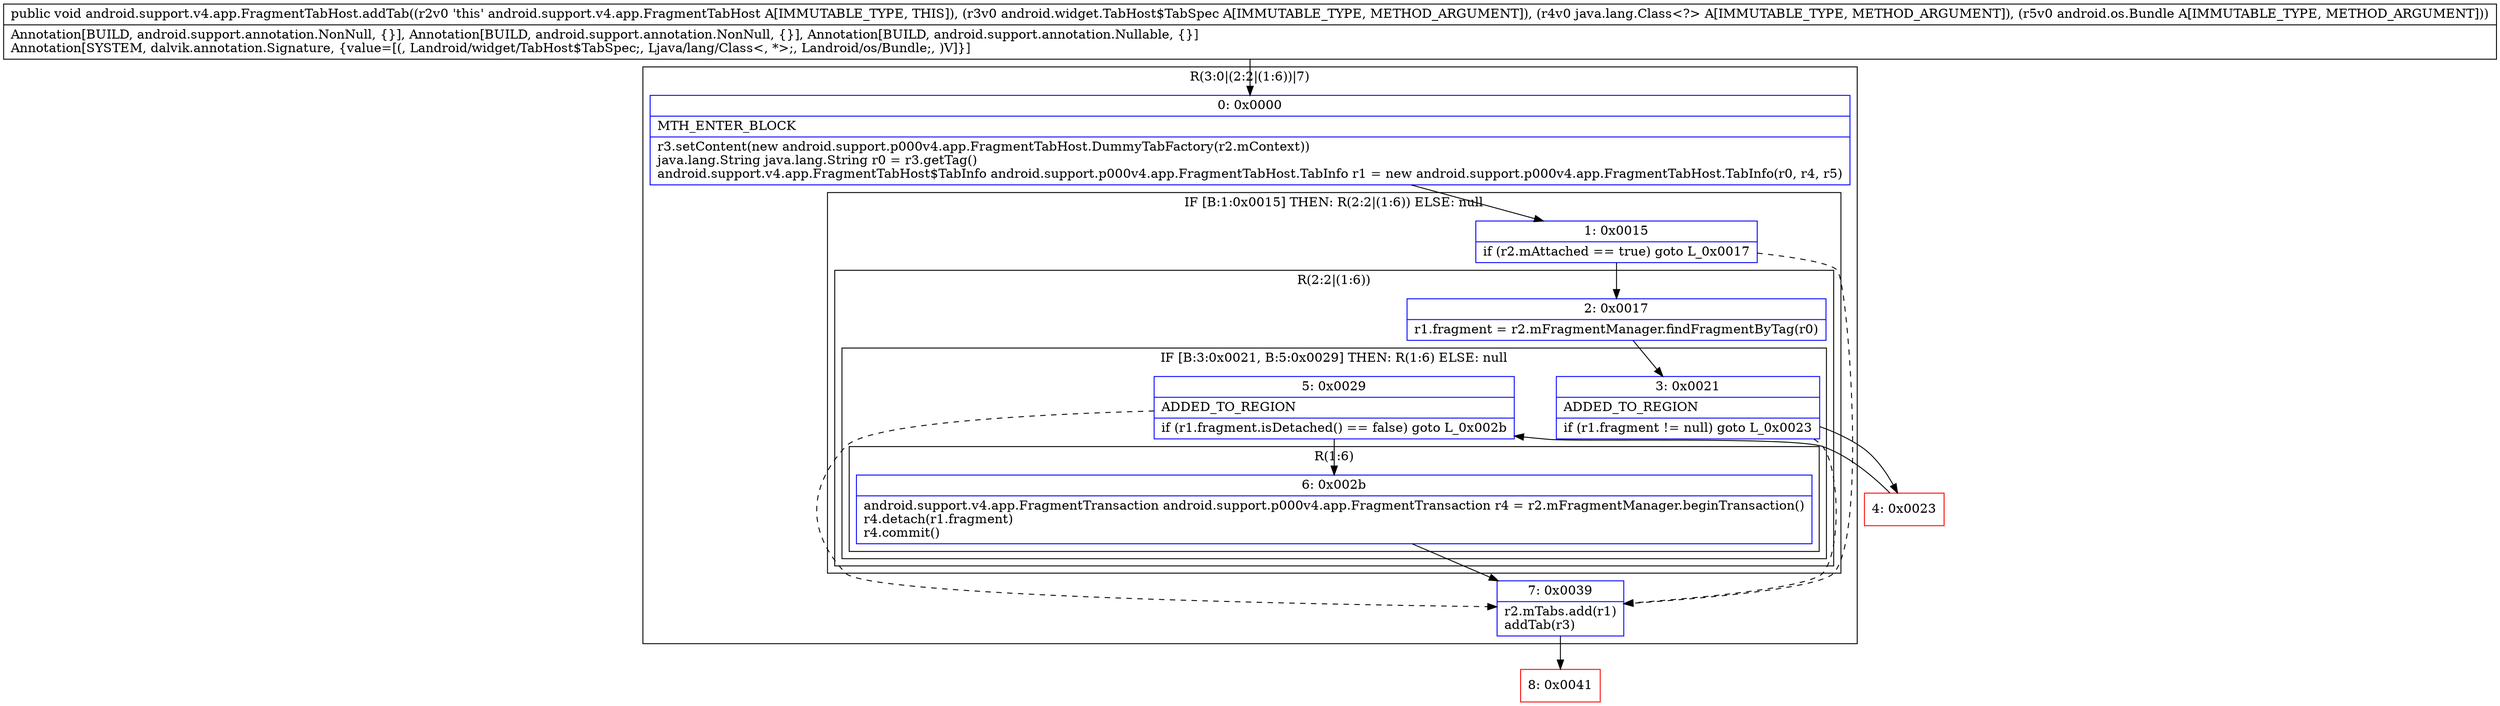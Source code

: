 digraph "CFG forandroid.support.v4.app.FragmentTabHost.addTab(Landroid\/widget\/TabHost$TabSpec;Ljava\/lang\/Class;Landroid\/os\/Bundle;)V" {
subgraph cluster_Region_758016003 {
label = "R(3:0|(2:2|(1:6))|7)";
node [shape=record,color=blue];
Node_0 [shape=record,label="{0\:\ 0x0000|MTH_ENTER_BLOCK\l|r3.setContent(new android.support.p000v4.app.FragmentTabHost.DummyTabFactory(r2.mContext))\ljava.lang.String java.lang.String r0 = r3.getTag()\landroid.support.v4.app.FragmentTabHost$TabInfo android.support.p000v4.app.FragmentTabHost.TabInfo r1 = new android.support.p000v4.app.FragmentTabHost.TabInfo(r0, r4, r5)\l}"];
subgraph cluster_IfRegion_1865426809 {
label = "IF [B:1:0x0015] THEN: R(2:2|(1:6)) ELSE: null";
node [shape=record,color=blue];
Node_1 [shape=record,label="{1\:\ 0x0015|if (r2.mAttached == true) goto L_0x0017\l}"];
subgraph cluster_Region_669665773 {
label = "R(2:2|(1:6))";
node [shape=record,color=blue];
Node_2 [shape=record,label="{2\:\ 0x0017|r1.fragment = r2.mFragmentManager.findFragmentByTag(r0)\l}"];
subgraph cluster_IfRegion_204468482 {
label = "IF [B:3:0x0021, B:5:0x0029] THEN: R(1:6) ELSE: null";
node [shape=record,color=blue];
Node_3 [shape=record,label="{3\:\ 0x0021|ADDED_TO_REGION\l|if (r1.fragment != null) goto L_0x0023\l}"];
Node_5 [shape=record,label="{5\:\ 0x0029|ADDED_TO_REGION\l|if (r1.fragment.isDetached() == false) goto L_0x002b\l}"];
subgraph cluster_Region_2014939135 {
label = "R(1:6)";
node [shape=record,color=blue];
Node_6 [shape=record,label="{6\:\ 0x002b|android.support.v4.app.FragmentTransaction android.support.p000v4.app.FragmentTransaction r4 = r2.mFragmentManager.beginTransaction()\lr4.detach(r1.fragment)\lr4.commit()\l}"];
}
}
}
}
Node_7 [shape=record,label="{7\:\ 0x0039|r2.mTabs.add(r1)\laddTab(r3)\l}"];
}
Node_4 [shape=record,color=red,label="{4\:\ 0x0023}"];
Node_8 [shape=record,color=red,label="{8\:\ 0x0041}"];
MethodNode[shape=record,label="{public void android.support.v4.app.FragmentTabHost.addTab((r2v0 'this' android.support.v4.app.FragmentTabHost A[IMMUTABLE_TYPE, THIS]), (r3v0 android.widget.TabHost$TabSpec A[IMMUTABLE_TYPE, METHOD_ARGUMENT]), (r4v0 java.lang.Class\<?\> A[IMMUTABLE_TYPE, METHOD_ARGUMENT]), (r5v0 android.os.Bundle A[IMMUTABLE_TYPE, METHOD_ARGUMENT]))  | Annotation[BUILD, android.support.annotation.NonNull, \{\}], Annotation[BUILD, android.support.annotation.NonNull, \{\}], Annotation[BUILD, android.support.annotation.Nullable, \{\}]\lAnnotation[SYSTEM, dalvik.annotation.Signature, \{value=[(, Landroid\/widget\/TabHost$TabSpec;, Ljava\/lang\/Class\<, *\>;, Landroid\/os\/Bundle;, )V]\}]\l}"];
MethodNode -> Node_0;
Node_0 -> Node_1;
Node_1 -> Node_2;
Node_1 -> Node_7[style=dashed];
Node_2 -> Node_3;
Node_3 -> Node_4;
Node_3 -> Node_7[style=dashed];
Node_5 -> Node_6;
Node_5 -> Node_7[style=dashed];
Node_6 -> Node_7;
Node_7 -> Node_8;
Node_4 -> Node_5;
}

